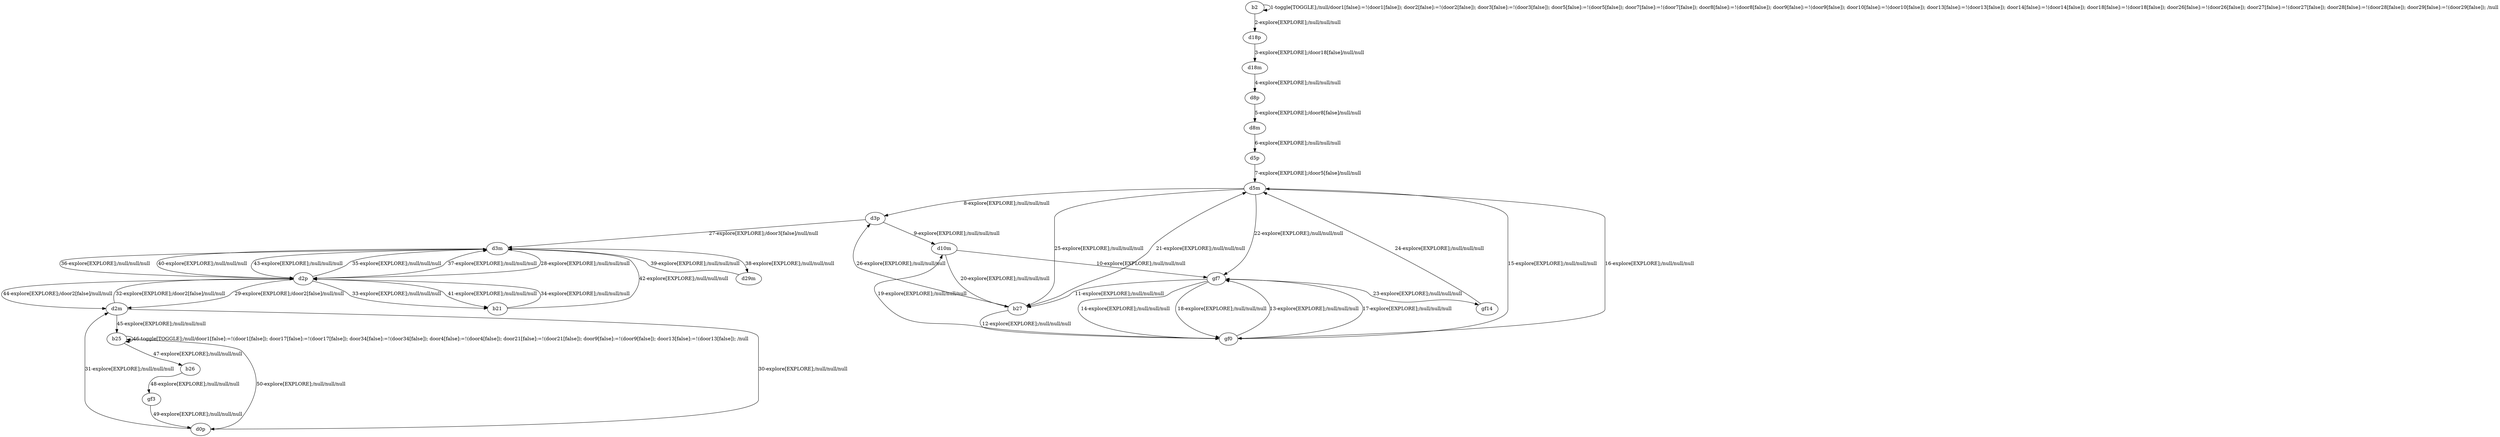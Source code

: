 # Total number of goals covered by this test: 2
# gf3 --> d0p
# d0p --> b25

digraph g {
"b2" -> "b2" [label = "1-toggle[TOGGLE];/null/door1[false]:=!(door1[false]); door2[false]:=!(door2[false]); door3[false]:=!(door3[false]); door5[false]:=!(door5[false]); door7[false]:=!(door7[false]); door8[false]:=!(door8[false]); door9[false]:=!(door9[false]); door10[false]:=!(door10[false]); door13[false]:=!(door13[false]); door14[false]:=!(door14[false]); door18[false]:=!(door18[false]); door26[false]:=!(door26[false]); door27[false]:=!(door27[false]); door28[false]:=!(door28[false]); door29[false]:=!(door29[false]); /null"];
"b2" -> "d18p" [label = "2-explore[EXPLORE];/null/null/null"];
"d18p" -> "d18m" [label = "3-explore[EXPLORE];/door18[false]/null/null"];
"d18m" -> "d8p" [label = "4-explore[EXPLORE];/null/null/null"];
"d8p" -> "d8m" [label = "5-explore[EXPLORE];/door8[false]/null/null"];
"d8m" -> "d5p" [label = "6-explore[EXPLORE];/null/null/null"];
"d5p" -> "d5m" [label = "7-explore[EXPLORE];/door5[false]/null/null"];
"d5m" -> "d3p" [label = "8-explore[EXPLORE];/null/null/null"];
"d3p" -> "d10m" [label = "9-explore[EXPLORE];/null/null/null"];
"d10m" -> "gf7" [label = "10-explore[EXPLORE];/null/null/null"];
"gf7" -> "b27" [label = "11-explore[EXPLORE];/null/null/null"];
"b27" -> "gf0" [label = "12-explore[EXPLORE];/null/null/null"];
"gf0" -> "gf7" [label = "13-explore[EXPLORE];/null/null/null"];
"gf7" -> "gf0" [label = "14-explore[EXPLORE];/null/null/null"];
"gf0" -> "d5m" [label = "15-explore[EXPLORE];/null/null/null"];
"d5m" -> "gf0" [label = "16-explore[EXPLORE];/null/null/null"];
"gf0" -> "gf7" [label = "17-explore[EXPLORE];/null/null/null"];
"gf7" -> "gf0" [label = "18-explore[EXPLORE];/null/null/null"];
"gf0" -> "d10m" [label = "19-explore[EXPLORE];/null/null/null"];
"d10m" -> "b27" [label = "20-explore[EXPLORE];/null/null/null"];
"b27" -> "d5m" [label = "21-explore[EXPLORE];/null/null/null"];
"d5m" -> "gf7" [label = "22-explore[EXPLORE];/null/null/null"];
"gf7" -> "gf14" [label = "23-explore[EXPLORE];/null/null/null"];
"gf14" -> "d5m" [label = "24-explore[EXPLORE];/null/null/null"];
"d5m" -> "b27" [label = "25-explore[EXPLORE];/null/null/null"];
"b27" -> "d3p" [label = "26-explore[EXPLORE];/null/null/null"];
"d3p" -> "d3m" [label = "27-explore[EXPLORE];/door3[false]/null/null"];
"d3m" -> "d2p" [label = "28-explore[EXPLORE];/null/null/null"];
"d2p" -> "d2m" [label = "29-explore[EXPLORE];/door2[false]/null/null"];
"d2m" -> "d0p" [label = "30-explore[EXPLORE];/null/null/null"];
"d0p" -> "d2m" [label = "31-explore[EXPLORE];/null/null/null"];
"d2m" -> "d2p" [label = "32-explore[EXPLORE];/door2[false]/null/null"];
"d2p" -> "b21" [label = "33-explore[EXPLORE];/null/null/null"];
"b21" -> "d2p" [label = "34-explore[EXPLORE];/null/null/null"];
"d2p" -> "d3m" [label = "35-explore[EXPLORE];/null/null/null"];
"d3m" -> "d2p" [label = "36-explore[EXPLORE];/null/null/null"];
"d2p" -> "d3m" [label = "37-explore[EXPLORE];/null/null/null"];
"d3m" -> "d29m" [label = "38-explore[EXPLORE];/null/null/null"];
"d29m" -> "d3m" [label = "39-explore[EXPLORE];/null/null/null"];
"d3m" -> "d2p" [label = "40-explore[EXPLORE];/null/null/null"];
"d2p" -> "b21" [label = "41-explore[EXPLORE];/null/null/null"];
"b21" -> "d3m" [label = "42-explore[EXPLORE];/null/null/null"];
"d3m" -> "d2p" [label = "43-explore[EXPLORE];/null/null/null"];
"d2p" -> "d2m" [label = "44-explore[EXPLORE];/door2[false]/null/null"];
"d2m" -> "b25" [label = "45-explore[EXPLORE];/null/null/null"];
"b25" -> "b25" [label = "46-toggle[TOGGLE];/null/door1[false]:=!(door1[false]); door17[false]:=!(door17[false]); door34[false]:=!(door34[false]); door4[false]:=!(door4[false]); door21[false]:=!(door21[false]); door9[false]:=!(door9[false]); door13[false]:=!(door13[false]); /null"];
"b25" -> "b26" [label = "47-explore[EXPLORE];/null/null/null"];
"b26" -> "gf3" [label = "48-explore[EXPLORE];/null/null/null"];
"gf3" -> "d0p" [label = "49-explore[EXPLORE];/null/null/null"];
"d0p" -> "b25" [label = "50-explore[EXPLORE];/null/null/null"];
}